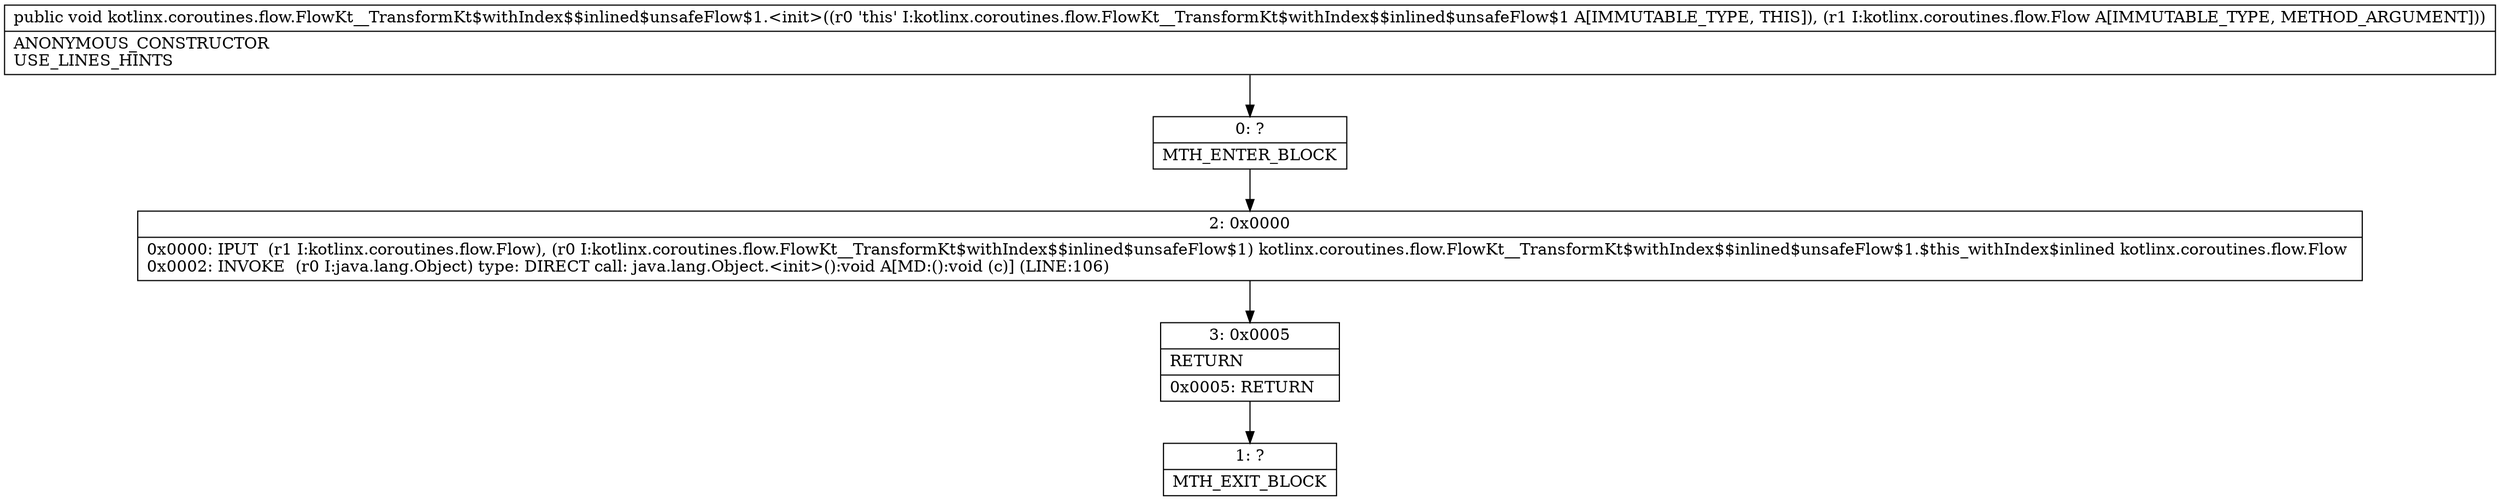digraph "CFG forkotlinx.coroutines.flow.FlowKt__TransformKt$withIndex$$inlined$unsafeFlow$1.\<init\>(Lkotlinx\/coroutines\/flow\/Flow;)V" {
Node_0 [shape=record,label="{0\:\ ?|MTH_ENTER_BLOCK\l}"];
Node_2 [shape=record,label="{2\:\ 0x0000|0x0000: IPUT  (r1 I:kotlinx.coroutines.flow.Flow), (r0 I:kotlinx.coroutines.flow.FlowKt__TransformKt$withIndex$$inlined$unsafeFlow$1) kotlinx.coroutines.flow.FlowKt__TransformKt$withIndex$$inlined$unsafeFlow$1.$this_withIndex$inlined kotlinx.coroutines.flow.Flow \l0x0002: INVOKE  (r0 I:java.lang.Object) type: DIRECT call: java.lang.Object.\<init\>():void A[MD:():void (c)] (LINE:106)\l}"];
Node_3 [shape=record,label="{3\:\ 0x0005|RETURN\l|0x0005: RETURN   \l}"];
Node_1 [shape=record,label="{1\:\ ?|MTH_EXIT_BLOCK\l}"];
MethodNode[shape=record,label="{public void kotlinx.coroutines.flow.FlowKt__TransformKt$withIndex$$inlined$unsafeFlow$1.\<init\>((r0 'this' I:kotlinx.coroutines.flow.FlowKt__TransformKt$withIndex$$inlined$unsafeFlow$1 A[IMMUTABLE_TYPE, THIS]), (r1 I:kotlinx.coroutines.flow.Flow A[IMMUTABLE_TYPE, METHOD_ARGUMENT]))  | ANONYMOUS_CONSTRUCTOR\lUSE_LINES_HINTS\l}"];
MethodNode -> Node_0;Node_0 -> Node_2;
Node_2 -> Node_3;
Node_3 -> Node_1;
}

